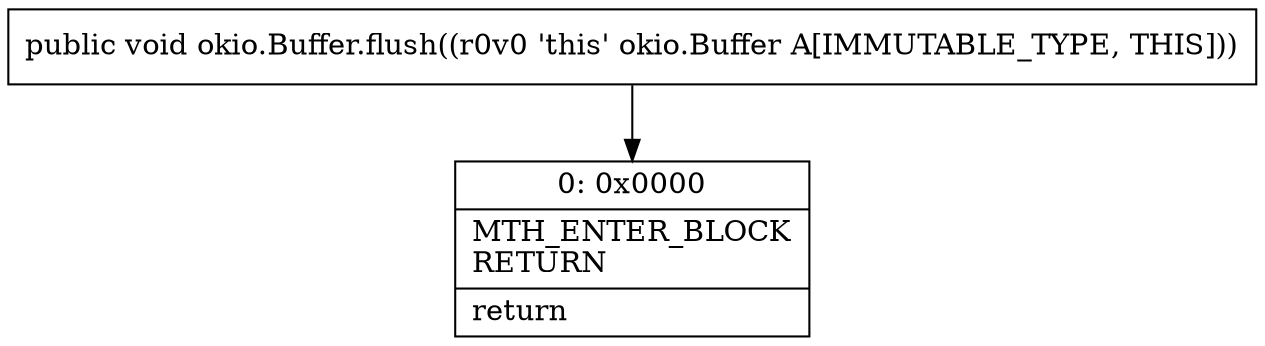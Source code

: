 digraph "CFG forokio.Buffer.flush()V" {
Node_0 [shape=record,label="{0\:\ 0x0000|MTH_ENTER_BLOCK\lRETURN\l|return\l}"];
MethodNode[shape=record,label="{public void okio.Buffer.flush((r0v0 'this' okio.Buffer A[IMMUTABLE_TYPE, THIS])) }"];
MethodNode -> Node_0;
}

